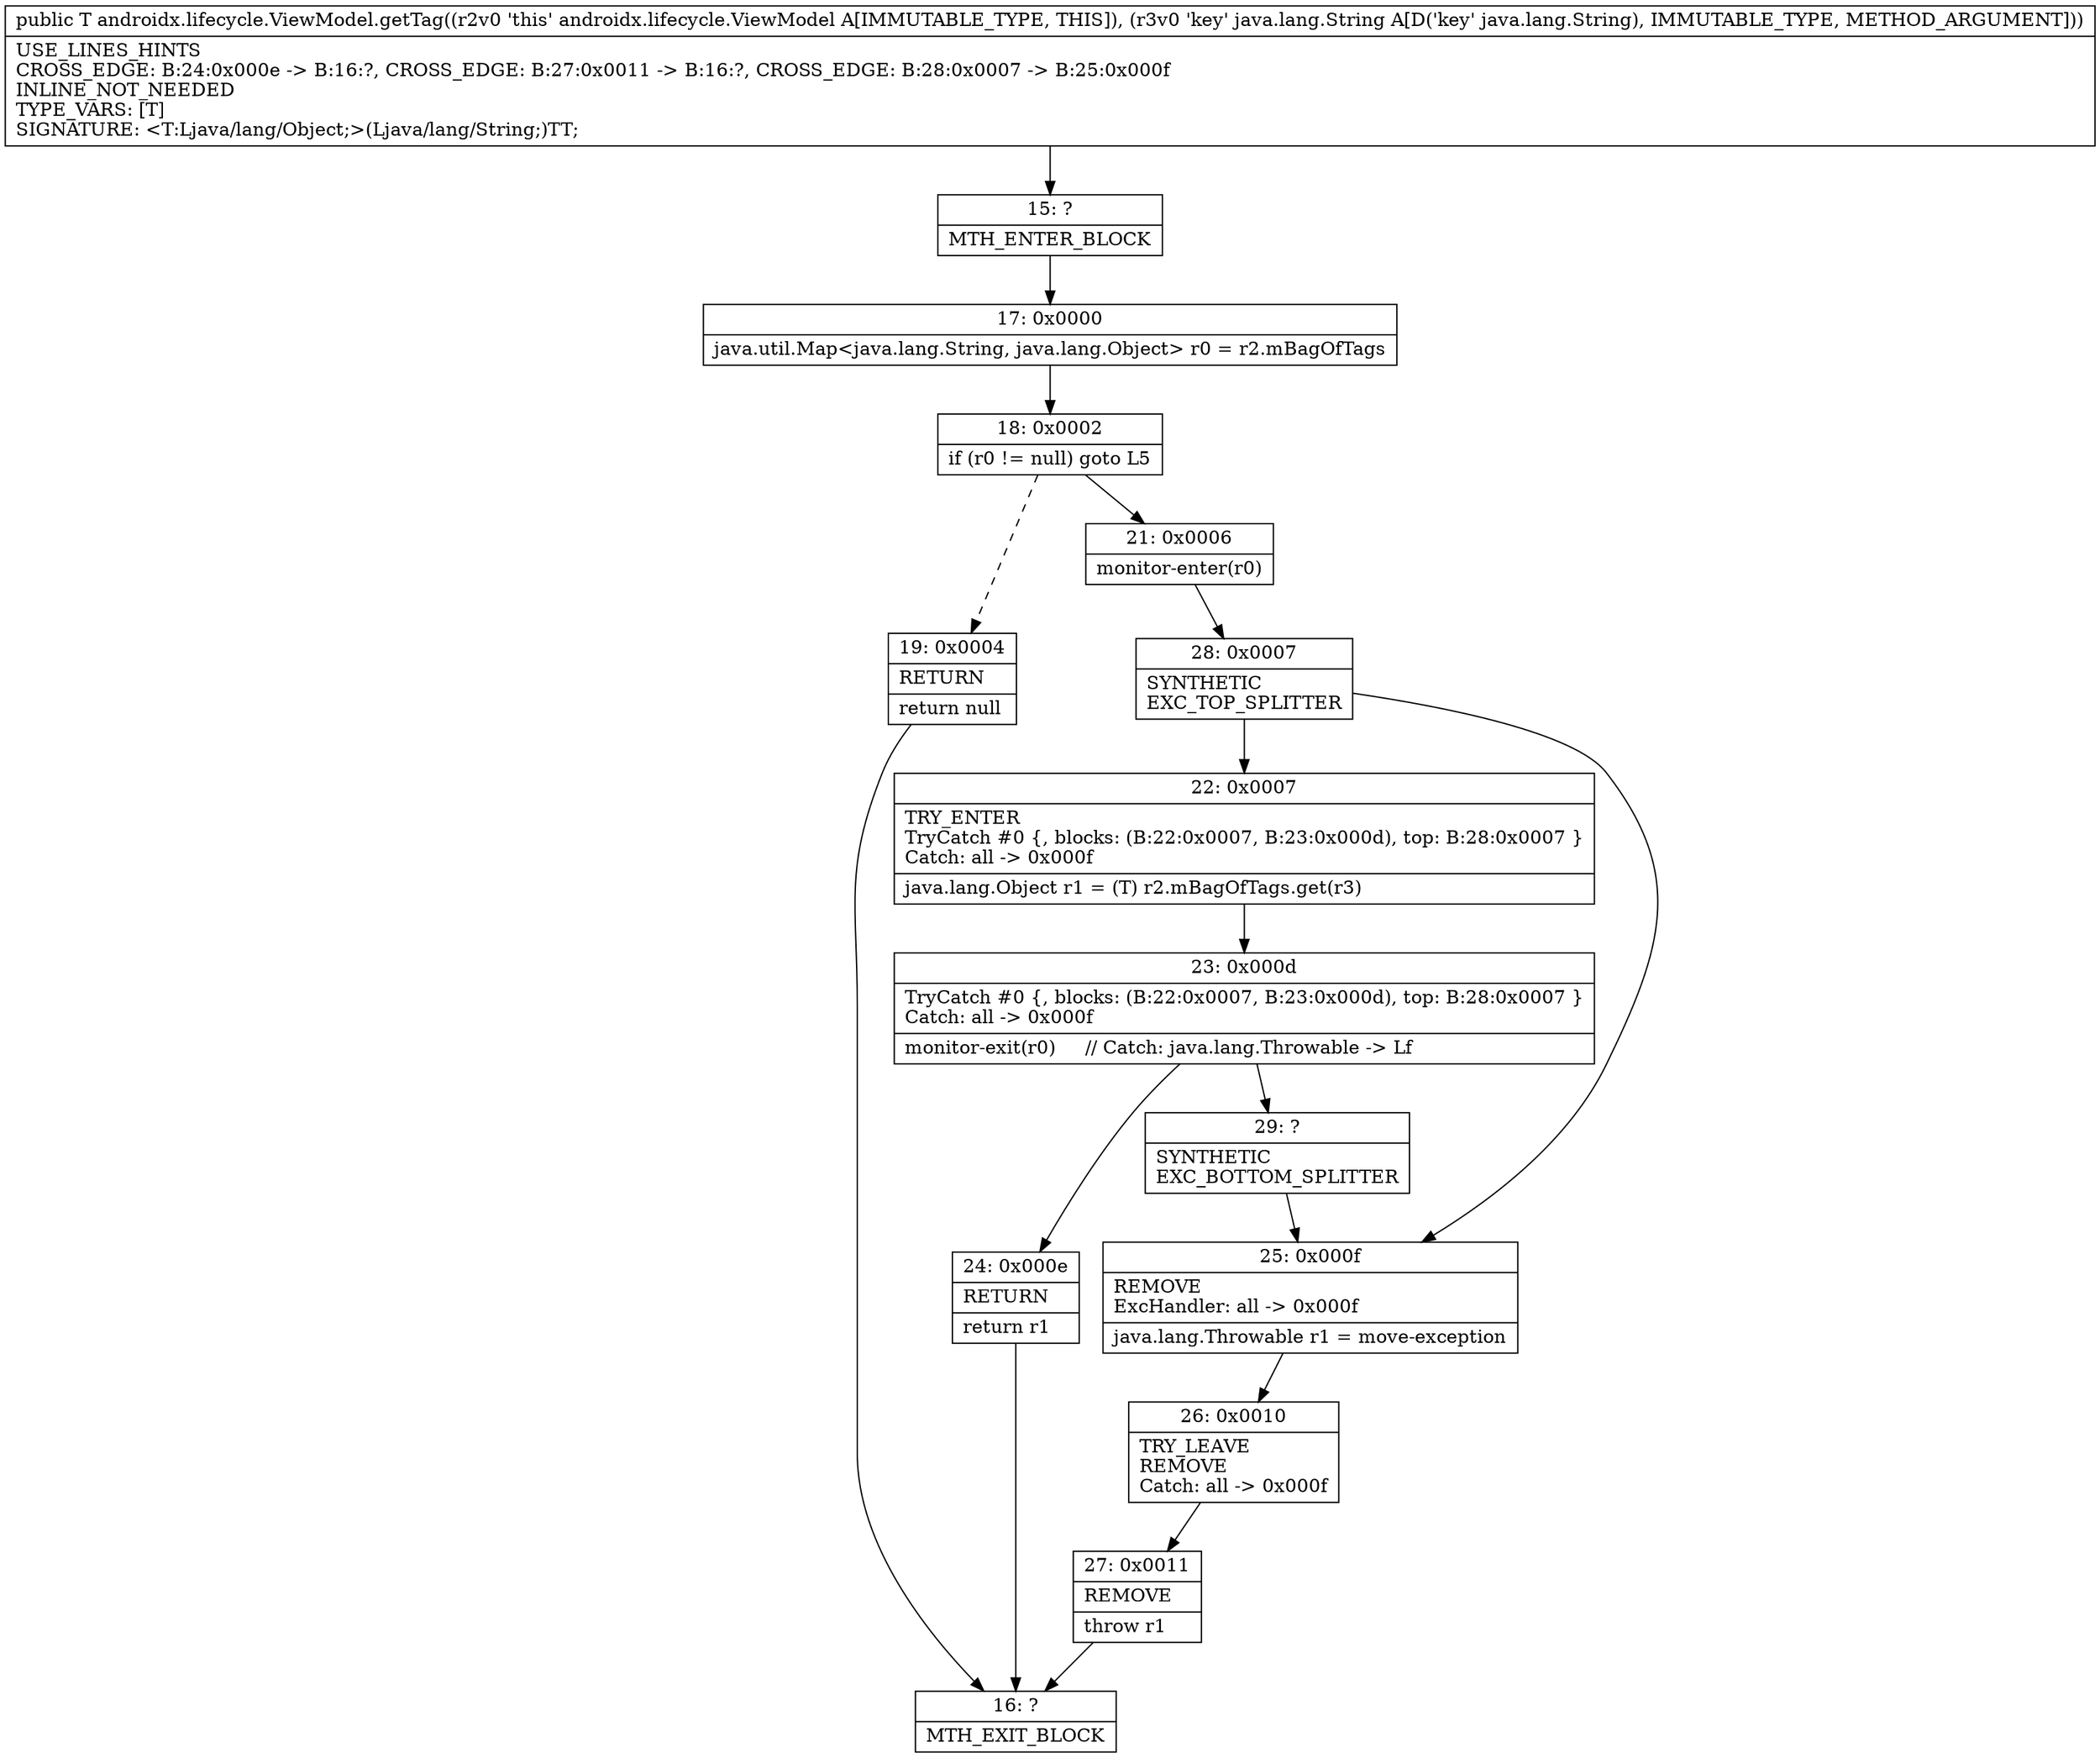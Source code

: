 digraph "CFG forandroidx.lifecycle.ViewModel.getTag(Ljava\/lang\/String;)Ljava\/lang\/Object;" {
Node_15 [shape=record,label="{15\:\ ?|MTH_ENTER_BLOCK\l}"];
Node_17 [shape=record,label="{17\:\ 0x0000|java.util.Map\<java.lang.String, java.lang.Object\> r0 = r2.mBagOfTags\l}"];
Node_18 [shape=record,label="{18\:\ 0x0002|if (r0 != null) goto L5\l}"];
Node_19 [shape=record,label="{19\:\ 0x0004|RETURN\l|return null\l}"];
Node_16 [shape=record,label="{16\:\ ?|MTH_EXIT_BLOCK\l}"];
Node_21 [shape=record,label="{21\:\ 0x0006|monitor\-enter(r0)\l}"];
Node_28 [shape=record,label="{28\:\ 0x0007|SYNTHETIC\lEXC_TOP_SPLITTER\l}"];
Node_22 [shape=record,label="{22\:\ 0x0007|TRY_ENTER\lTryCatch #0 \{, blocks: (B:22:0x0007, B:23:0x000d), top: B:28:0x0007 \}\lCatch: all \-\> 0x000f\l|java.lang.Object r1 = (T) r2.mBagOfTags.get(r3)\l}"];
Node_23 [shape=record,label="{23\:\ 0x000d|TryCatch #0 \{, blocks: (B:22:0x0007, B:23:0x000d), top: B:28:0x0007 \}\lCatch: all \-\> 0x000f\l|monitor\-exit(r0)     \/\/ Catch: java.lang.Throwable \-\> Lf\l}"];
Node_24 [shape=record,label="{24\:\ 0x000e|RETURN\l|return r1\l}"];
Node_29 [shape=record,label="{29\:\ ?|SYNTHETIC\lEXC_BOTTOM_SPLITTER\l}"];
Node_25 [shape=record,label="{25\:\ 0x000f|REMOVE\lExcHandler: all \-\> 0x000f\l|java.lang.Throwable r1 = move\-exception\l}"];
Node_26 [shape=record,label="{26\:\ 0x0010|TRY_LEAVE\lREMOVE\lCatch: all \-\> 0x000f\l}"];
Node_27 [shape=record,label="{27\:\ 0x0011|REMOVE\l|throw r1\l}"];
MethodNode[shape=record,label="{public T androidx.lifecycle.ViewModel.getTag((r2v0 'this' androidx.lifecycle.ViewModel A[IMMUTABLE_TYPE, THIS]), (r3v0 'key' java.lang.String A[D('key' java.lang.String), IMMUTABLE_TYPE, METHOD_ARGUMENT]))  | USE_LINES_HINTS\lCROSS_EDGE: B:24:0x000e \-\> B:16:?, CROSS_EDGE: B:27:0x0011 \-\> B:16:?, CROSS_EDGE: B:28:0x0007 \-\> B:25:0x000f\lINLINE_NOT_NEEDED\lTYPE_VARS: [T]\lSIGNATURE: \<T:Ljava\/lang\/Object;\>(Ljava\/lang\/String;)TT;\l}"];
MethodNode -> Node_15;Node_15 -> Node_17;
Node_17 -> Node_18;
Node_18 -> Node_19[style=dashed];
Node_18 -> Node_21;
Node_19 -> Node_16;
Node_21 -> Node_28;
Node_28 -> Node_22;
Node_28 -> Node_25;
Node_22 -> Node_23;
Node_23 -> Node_24;
Node_23 -> Node_29;
Node_24 -> Node_16;
Node_29 -> Node_25;
Node_25 -> Node_26;
Node_26 -> Node_27;
Node_27 -> Node_16;
}

